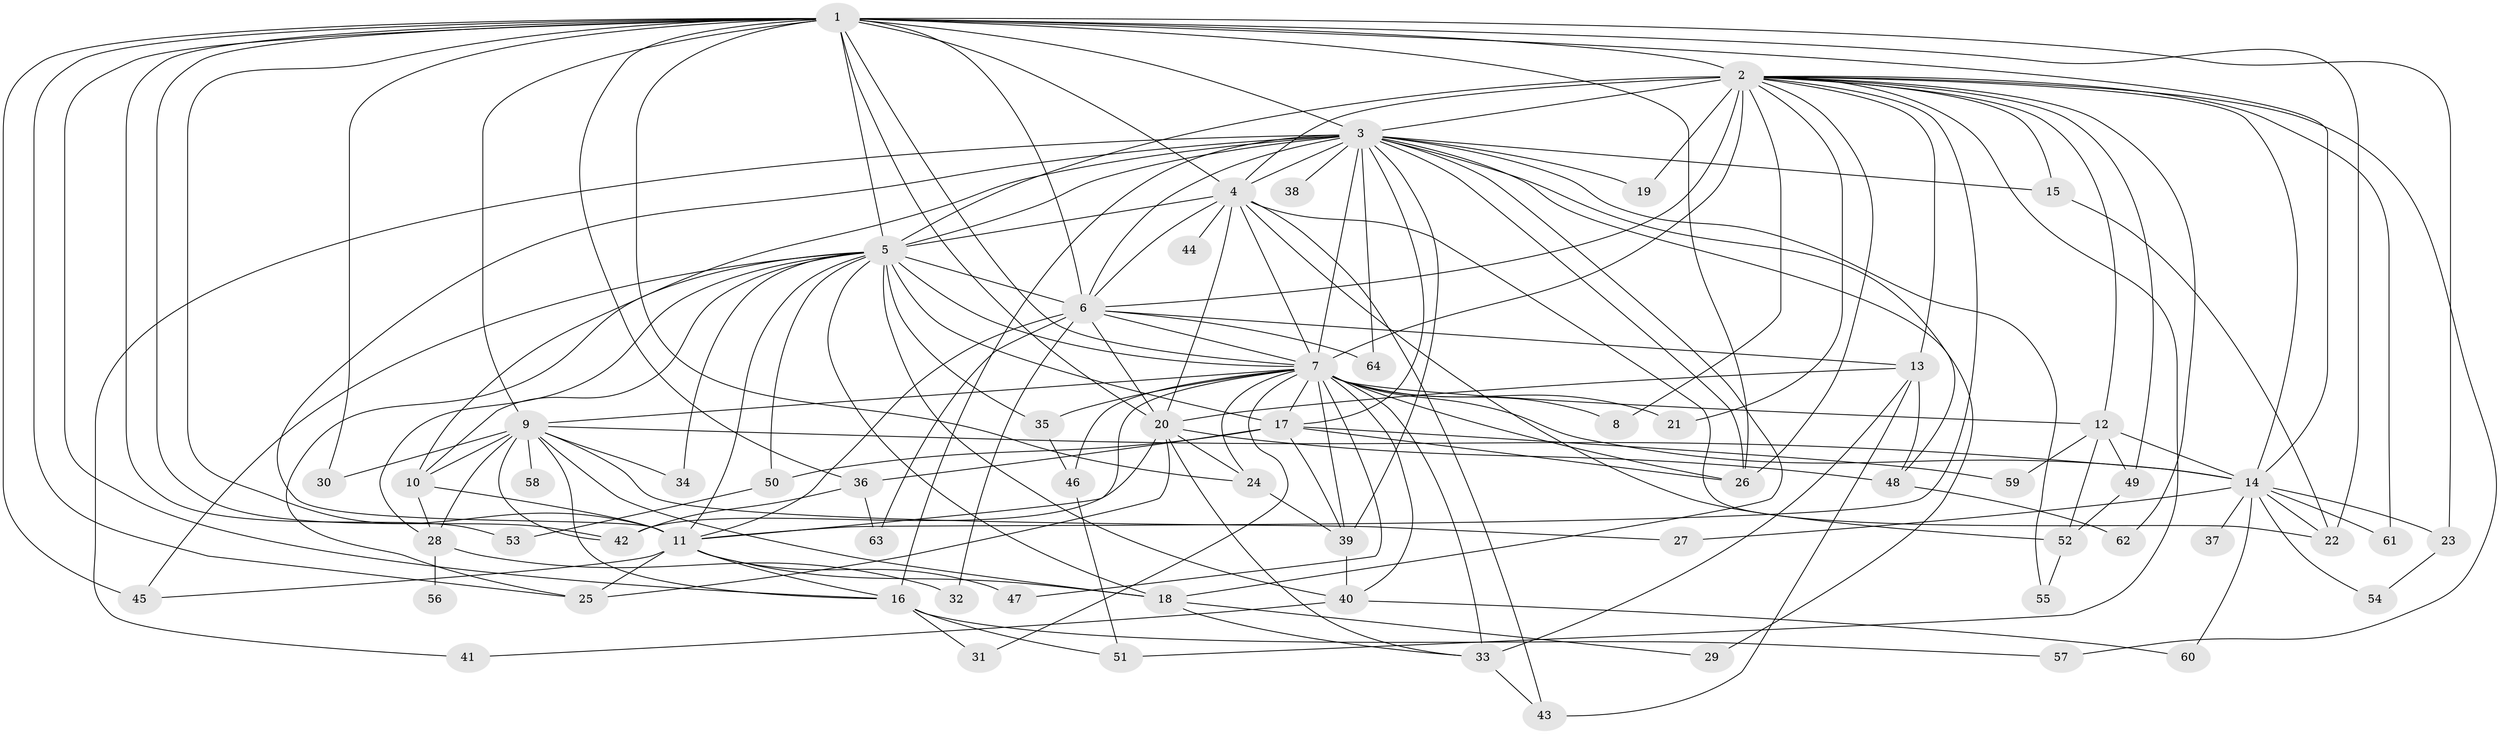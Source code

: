 // original degree distribution, {20: 0.015625, 16: 0.0234375, 29: 0.0078125, 19: 0.0078125, 30: 0.015625, 14: 0.0078125, 2: 0.5078125, 10: 0.0078125, 4: 0.078125, 6: 0.0390625, 9: 0.015625, 3: 0.2265625, 7: 0.015625, 5: 0.0234375, 8: 0.0078125}
// Generated by graph-tools (version 1.1) at 2025/34/03/09/25 02:34:52]
// undirected, 64 vertices, 167 edges
graph export_dot {
graph [start="1"]
  node [color=gray90,style=filled];
  1;
  2;
  3;
  4;
  5;
  6;
  7;
  8;
  9;
  10;
  11;
  12;
  13;
  14;
  15;
  16;
  17;
  18;
  19;
  20;
  21;
  22;
  23;
  24;
  25;
  26;
  27;
  28;
  29;
  30;
  31;
  32;
  33;
  34;
  35;
  36;
  37;
  38;
  39;
  40;
  41;
  42;
  43;
  44;
  45;
  46;
  47;
  48;
  49;
  50;
  51;
  52;
  53;
  54;
  55;
  56;
  57;
  58;
  59;
  60;
  61;
  62;
  63;
  64;
  1 -- 2 [weight=4.0];
  1 -- 3 [weight=2.0];
  1 -- 4 [weight=2.0];
  1 -- 5 [weight=4.0];
  1 -- 6 [weight=2.0];
  1 -- 7 [weight=2.0];
  1 -- 9 [weight=11.0];
  1 -- 11 [weight=1.0];
  1 -- 14 [weight=1.0];
  1 -- 16 [weight=1.0];
  1 -- 20 [weight=2.0];
  1 -- 22 [weight=1.0];
  1 -- 23 [weight=3.0];
  1 -- 24 [weight=1.0];
  1 -- 25 [weight=1.0];
  1 -- 26 [weight=1.0];
  1 -- 30 [weight=1.0];
  1 -- 36 [weight=2.0];
  1 -- 42 [weight=1.0];
  1 -- 45 [weight=1.0];
  1 -- 53 [weight=1.0];
  2 -- 3 [weight=3.0];
  2 -- 4 [weight=2.0];
  2 -- 5 [weight=4.0];
  2 -- 6 [weight=2.0];
  2 -- 7 [weight=3.0];
  2 -- 8 [weight=1.0];
  2 -- 11 [weight=1.0];
  2 -- 12 [weight=1.0];
  2 -- 13 [weight=1.0];
  2 -- 14 [weight=1.0];
  2 -- 15 [weight=1.0];
  2 -- 19 [weight=1.0];
  2 -- 21 [weight=1.0];
  2 -- 26 [weight=1.0];
  2 -- 49 [weight=1.0];
  2 -- 51 [weight=1.0];
  2 -- 57 [weight=1.0];
  2 -- 61 [weight=1.0];
  2 -- 62 [weight=1.0];
  3 -- 4 [weight=2.0];
  3 -- 5 [weight=2.0];
  3 -- 6 [weight=1.0];
  3 -- 7 [weight=1.0];
  3 -- 10 [weight=1.0];
  3 -- 11 [weight=1.0];
  3 -- 15 [weight=1.0];
  3 -- 16 [weight=1.0];
  3 -- 17 [weight=1.0];
  3 -- 18 [weight=1.0];
  3 -- 19 [weight=1.0];
  3 -- 26 [weight=1.0];
  3 -- 29 [weight=1.0];
  3 -- 38 [weight=1.0];
  3 -- 39 [weight=1.0];
  3 -- 41 [weight=1.0];
  3 -- 48 [weight=1.0];
  3 -- 55 [weight=1.0];
  3 -- 64 [weight=1.0];
  4 -- 5 [weight=2.0];
  4 -- 6 [weight=1.0];
  4 -- 7 [weight=1.0];
  4 -- 20 [weight=1.0];
  4 -- 22 [weight=1.0];
  4 -- 43 [weight=1.0];
  4 -- 44 [weight=1.0];
  4 -- 52 [weight=1.0];
  5 -- 6 [weight=3.0];
  5 -- 7 [weight=2.0];
  5 -- 10 [weight=1.0];
  5 -- 11 [weight=2.0];
  5 -- 17 [weight=1.0];
  5 -- 18 [weight=1.0];
  5 -- 25 [weight=1.0];
  5 -- 28 [weight=1.0];
  5 -- 34 [weight=1.0];
  5 -- 35 [weight=1.0];
  5 -- 40 [weight=1.0];
  5 -- 45 [weight=1.0];
  5 -- 50 [weight=1.0];
  6 -- 7 [weight=1.0];
  6 -- 11 [weight=1.0];
  6 -- 13 [weight=1.0];
  6 -- 20 [weight=1.0];
  6 -- 32 [weight=1.0];
  6 -- 63 [weight=1.0];
  6 -- 64 [weight=1.0];
  7 -- 8 [weight=1.0];
  7 -- 9 [weight=1.0];
  7 -- 11 [weight=1.0];
  7 -- 12 [weight=1.0];
  7 -- 14 [weight=1.0];
  7 -- 17 [weight=1.0];
  7 -- 21 [weight=1.0];
  7 -- 24 [weight=1.0];
  7 -- 26 [weight=2.0];
  7 -- 31 [weight=1.0];
  7 -- 33 [weight=1.0];
  7 -- 35 [weight=1.0];
  7 -- 39 [weight=2.0];
  7 -- 40 [weight=1.0];
  7 -- 46 [weight=1.0];
  7 -- 47 [weight=1.0];
  9 -- 10 [weight=1.0];
  9 -- 14 [weight=3.0];
  9 -- 16 [weight=1.0];
  9 -- 18 [weight=1.0];
  9 -- 27 [weight=1.0];
  9 -- 28 [weight=1.0];
  9 -- 30 [weight=1.0];
  9 -- 34 [weight=1.0];
  9 -- 42 [weight=2.0];
  9 -- 58 [weight=2.0];
  10 -- 11 [weight=2.0];
  10 -- 28 [weight=1.0];
  11 -- 16 [weight=1.0];
  11 -- 18 [weight=1.0];
  11 -- 25 [weight=1.0];
  11 -- 45 [weight=1.0];
  11 -- 47 [weight=1.0];
  12 -- 14 [weight=1.0];
  12 -- 49 [weight=1.0];
  12 -- 52 [weight=1.0];
  12 -- 59 [weight=1.0];
  13 -- 20 [weight=1.0];
  13 -- 33 [weight=1.0];
  13 -- 43 [weight=1.0];
  13 -- 48 [weight=1.0];
  14 -- 22 [weight=1.0];
  14 -- 23 [weight=1.0];
  14 -- 27 [weight=1.0];
  14 -- 37 [weight=2.0];
  14 -- 54 [weight=1.0];
  14 -- 60 [weight=1.0];
  14 -- 61 [weight=1.0];
  15 -- 22 [weight=1.0];
  16 -- 31 [weight=1.0];
  16 -- 51 [weight=1.0];
  16 -- 57 [weight=1.0];
  17 -- 26 [weight=1.0];
  17 -- 36 [weight=1.0];
  17 -- 39 [weight=1.0];
  17 -- 50 [weight=1.0];
  17 -- 59 [weight=2.0];
  18 -- 29 [weight=1.0];
  18 -- 33 [weight=1.0];
  20 -- 24 [weight=1.0];
  20 -- 25 [weight=1.0];
  20 -- 33 [weight=1.0];
  20 -- 42 [weight=2.0];
  20 -- 48 [weight=1.0];
  23 -- 54 [weight=1.0];
  24 -- 39 [weight=1.0];
  28 -- 32 [weight=1.0];
  28 -- 56 [weight=1.0];
  33 -- 43 [weight=1.0];
  35 -- 46 [weight=1.0];
  36 -- 42 [weight=1.0];
  36 -- 63 [weight=1.0];
  39 -- 40 [weight=1.0];
  40 -- 41 [weight=1.0];
  40 -- 60 [weight=1.0];
  46 -- 51 [weight=1.0];
  48 -- 62 [weight=1.0];
  49 -- 52 [weight=1.0];
  50 -- 53 [weight=1.0];
  52 -- 55 [weight=1.0];
}
